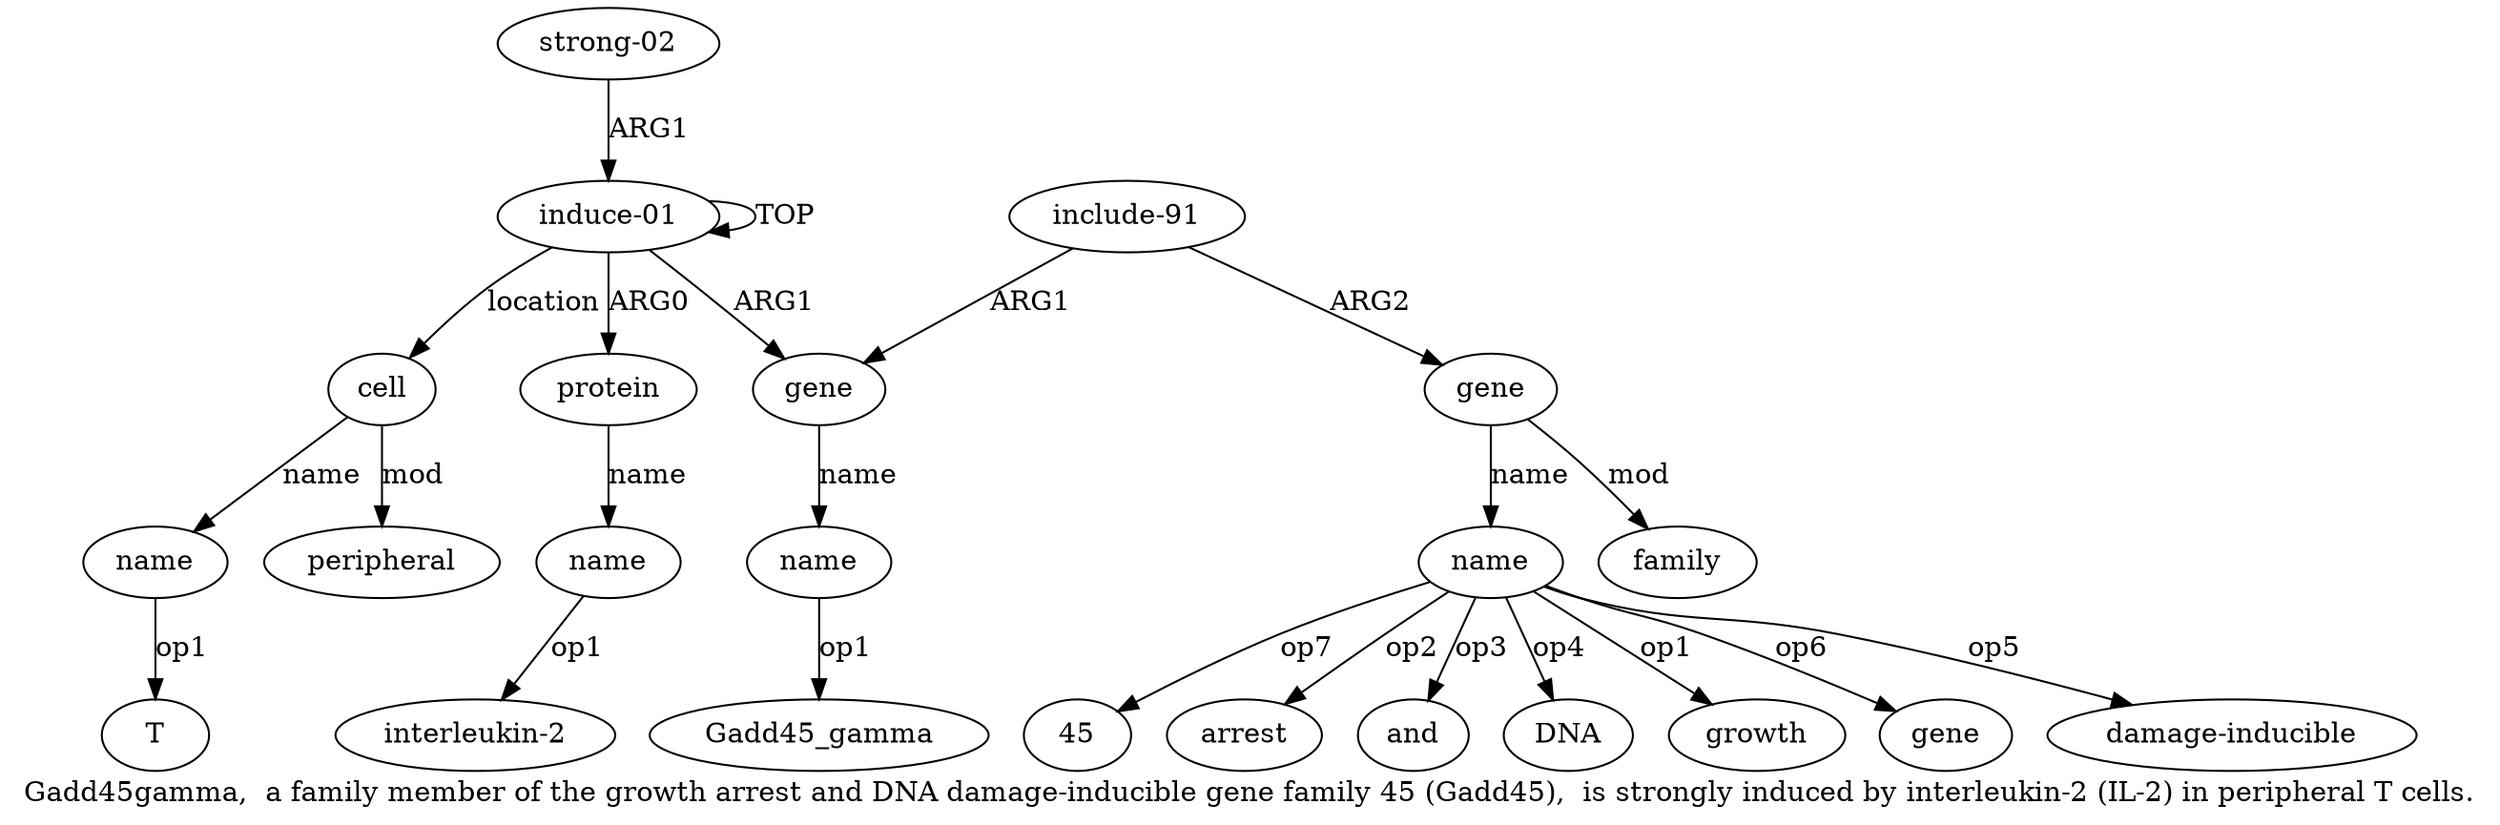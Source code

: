 digraph  {
	graph [label="Gadd45gamma,  a family member of the growth arrest and DNA damage-inducible gene family 45 (Gadd45),  is strongly induced by interleukin-2 (\
IL-2) in peripheral T cells."];
	node [label="\N"];
	"a10 T"	 [color=black,
		gold_ind=-1,
		gold_label=T,
		label=T,
		test_ind=-1,
		test_label=T];
	"a4 Gadd45_gamma"	 [color=black,
		gold_ind=-1,
		gold_label=Gadd45_gamma,
		label=Gadd45_gamma,
		test_ind=-1,
		test_label=Gadd45_gamma];
	"a7 growth"	 [color=black,
		gold_ind=-1,
		gold_label=growth,
		label=growth,
		test_ind=-1,
		test_label=growth];
	"a2 interleukin-2"	 [color=black,
		gold_ind=-1,
		gold_label="interleukin-2",
		label="interleukin-2",
		test_ind=-1,
		test_label="interleukin-2"];
	"a7 gene"	 [color=black,
		gold_ind=-1,
		gold_label=gene,
		label=gene,
		test_ind=-1,
		test_label=gene];
	a11	 [color=black,
		gold_ind=11,
		gold_label=peripheral,
		label=peripheral,
		test_ind=11,
		test_label=peripheral];
	a10	 [color=black,
		gold_ind=10,
		gold_label=name,
		label=name,
		test_ind=10,
		test_label=name];
	a10 -> "a10 T" [key=0,
	color=black,
	gold_label=op1,
	label=op1,
	test_label=op1];
a12 [color=black,
	gold_ind=12,
	gold_label="strong-02",
	label="strong-02",
	test_ind=12,
	test_label="strong-02"];
a0 [color=black,
	gold_ind=0,
	gold_label="induce-01",
	label="induce-01",
	test_ind=0,
	test_label="induce-01"];
a12 -> a0 [key=0,
color=black,
gold_label=ARG1,
label=ARG1,
test_label=ARG1];
"a7 damage-inducible" [color=black,
gold_ind=-1,
gold_label="damage-inducible",
label="damage-inducible",
test_ind=-1,
test_label="damage-inducible"];
"a7 45" [color=black,
gold_ind=-1,
gold_label=45,
label=45,
test_ind=-1,
test_label=45];
a0 -> a0 [key=0,
color=black,
gold_label=TOP,
label=TOP,
test_label=TOP];
a3 [color=black,
gold_ind=3,
gold_label=gene,
label=gene,
test_ind=3,
test_label=gene];
a0 -> a3 [key=0,
color=black,
gold_label=ARG1,
label=ARG1,
test_label=ARG1];
a9 [color=black,
gold_ind=9,
gold_label=cell,
label=cell,
test_ind=9,
test_label=cell];
a0 -> a9 [key=0,
color=black,
gold_label=location,
label=location,
test_label=location];
a1 [color=black,
gold_ind=1,
gold_label=protein,
label=protein,
test_ind=1,
test_label=protein];
a0 -> a1 [key=0,
color=black,
gold_label=ARG0,
label=ARG0,
test_label=ARG0];
a4 [color=black,
gold_ind=4,
gold_label=name,
label=name,
test_ind=4,
test_label=name];
a3 -> a4 [key=0,
color=black,
gold_label=name,
label=name,
test_label=name];
a2 [color=black,
gold_ind=2,
gold_label=name,
label=name,
test_ind=2,
test_label=name];
a2 -> "a2 interleukin-2" [key=0,
color=black,
gold_label=op1,
label=op1,
test_label=op1];
a5 [color=black,
gold_ind=5,
gold_label="include-91",
label="include-91",
test_ind=5,
test_label="include-91"];
a5 -> a3 [key=0,
color=black,
gold_label=ARG1,
label=ARG1,
test_label=ARG1];
a6 [color=black,
gold_ind=6,
gold_label=gene,
label=gene,
test_ind=6,
test_label=gene];
a5 -> a6 [key=0,
color=black,
gold_label=ARG2,
label=ARG2,
test_label=ARG2];
a4 -> "a4 Gadd45_gamma" [key=0,
color=black,
gold_label=op1,
label=op1,
test_label=op1];
a7 [color=black,
gold_ind=7,
gold_label=name,
label=name,
test_ind=7,
test_label=name];
a7 -> "a7 growth" [key=0,
color=black,
gold_label=op1,
label=op1,
test_label=op1];
a7 -> "a7 gene" [key=0,
color=black,
gold_label=op6,
label=op6,
test_label=op6];
a7 -> "a7 damage-inducible" [key=0,
color=black,
gold_label=op5,
label=op5,
test_label=op5];
a7 -> "a7 45" [key=0,
color=black,
gold_label=op7,
label=op7,
test_label=op7];
"a7 arrest" [color=black,
gold_ind=-1,
gold_label=arrest,
label=arrest,
test_ind=-1,
test_label=arrest];
a7 -> "a7 arrest" [key=0,
color=black,
gold_label=op2,
label=op2,
test_label=op2];
"a7 and" [color=black,
gold_ind=-1,
gold_label=and,
label=and,
test_ind=-1,
test_label=and];
a7 -> "a7 and" [key=0,
color=black,
gold_label=op3,
label=op3,
test_label=op3];
"a7 DNA" [color=black,
gold_ind=-1,
gold_label=DNA,
label=DNA,
test_ind=-1,
test_label=DNA];
a7 -> "a7 DNA" [key=0,
color=black,
gold_label=op4,
label=op4,
test_label=op4];
a6 -> a7 [key=0,
color=black,
gold_label=name,
label=name,
test_label=name];
a8 [color=black,
gold_ind=8,
gold_label=family,
label=family,
test_ind=8,
test_label=family];
a6 -> a8 [key=0,
color=black,
gold_label=mod,
label=mod,
test_label=mod];
a9 -> a11 [key=0,
color=black,
gold_label=mod,
label=mod,
test_label=mod];
a9 -> a10 [key=0,
color=black,
gold_label=name,
label=name,
test_label=name];
a1 -> a2 [key=0,
color=black,
gold_label=name,
label=name,
test_label=name];
}
